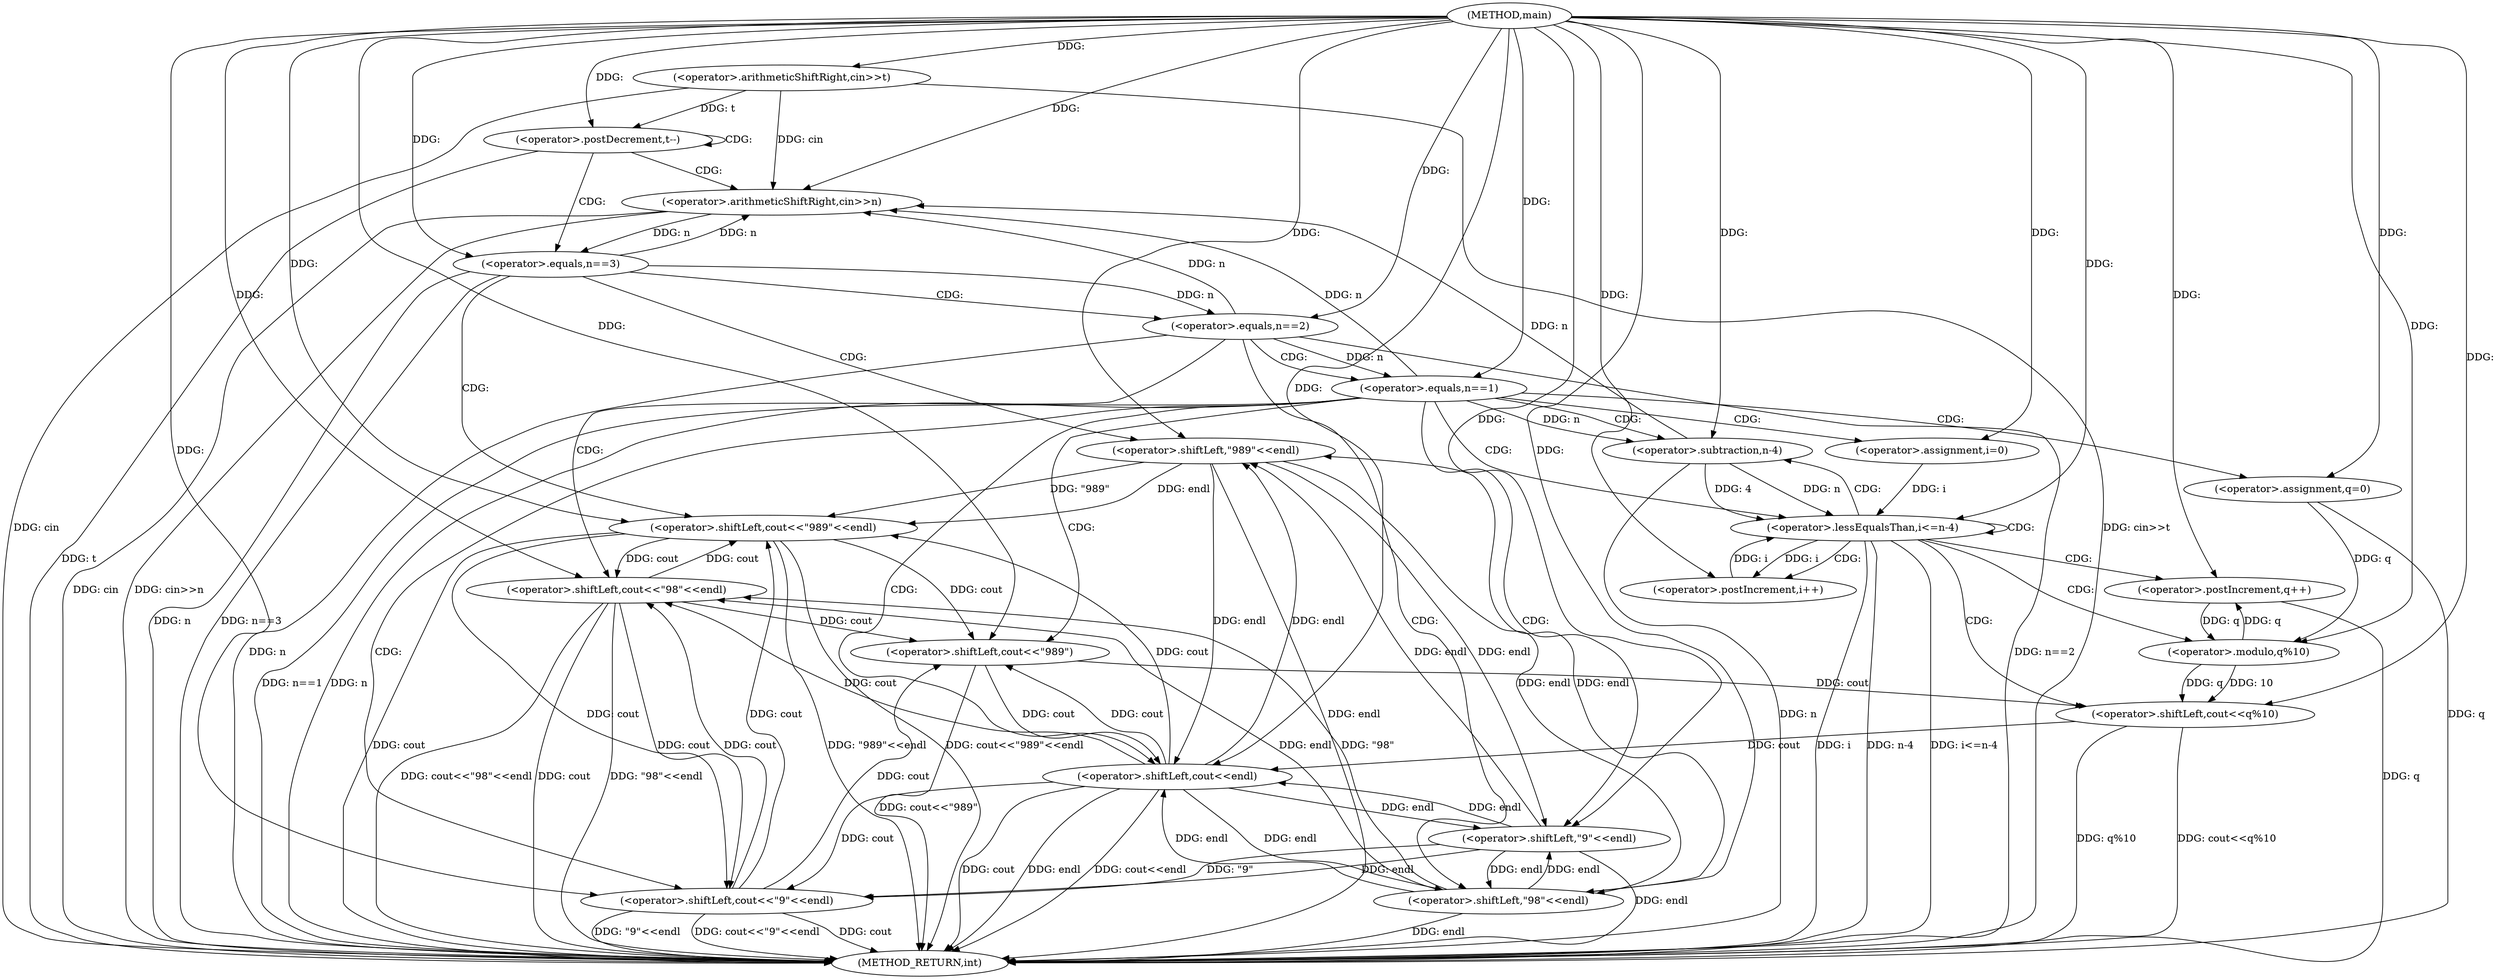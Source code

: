 digraph "main" {  
"1000101" [label = "(METHOD,main)" ]
"1000179" [label = "(METHOD_RETURN,int)" ]
"1000104" [label = "(<operator>.arithmeticShiftRight,cin>>t)" ]
"1000108" [label = "(<operator>.postDecrement,t--)" ]
"1000112" [label = "(<operator>.arithmeticShiftRight,cin>>n)" ]
"1000116" [label = "(<operator>.equals,n==3)" ]
"1000120" [label = "(<operator>.shiftLeft,cout<<\"989\"<<endl)" ]
"1000127" [label = "(<operator>.equals,n==2)" ]
"1000122" [label = "(<operator>.shiftLeft,\"989\"<<endl)" ]
"1000131" [label = "(<operator>.shiftLeft,cout<<\"98\"<<endl)" ]
"1000138" [label = "(<operator>.equals,n==1)" ]
"1000133" [label = "(<operator>.shiftLeft,\"98\"<<endl)" ]
"1000142" [label = "(<operator>.shiftLeft,cout<<\"9\"<<endl)" ]
"1000150" [label = "(<operator>.assignment,q=0)" ]
"1000153" [label = "(<operator>.shiftLeft,cout<<\"989\")" ]
"1000176" [label = "(<operator>.shiftLeft,cout<<endl)" ]
"1000144" [label = "(<operator>.shiftLeft,\"9\"<<endl)" ]
"1000158" [label = "(<operator>.assignment,i=0)" ]
"1000161" [label = "(<operator>.lessEqualsThan,i<=n-4)" ]
"1000166" [label = "(<operator>.postIncrement,i++)" ]
"1000169" [label = "(<operator>.shiftLeft,cout<<q%10)" ]
"1000174" [label = "(<operator>.postIncrement,q++)" ]
"1000163" [label = "(<operator>.subtraction,n-4)" ]
"1000171" [label = "(<operator>.modulo,q%10)" ]
  "1000104" -> "1000179"  [ label = "DDG: cin"] 
  "1000104" -> "1000179"  [ label = "DDG: cin>>t"] 
  "1000108" -> "1000179"  [ label = "DDG: t"] 
  "1000112" -> "1000179"  [ label = "DDG: cin"] 
  "1000112" -> "1000179"  [ label = "DDG: cin>>n"] 
  "1000116" -> "1000179"  [ label = "DDG: n"] 
  "1000116" -> "1000179"  [ label = "DDG: n==3"] 
  "1000127" -> "1000179"  [ label = "DDG: n"] 
  "1000127" -> "1000179"  [ label = "DDG: n==2"] 
  "1000138" -> "1000179"  [ label = "DDG: n"] 
  "1000138" -> "1000179"  [ label = "DDG: n==1"] 
  "1000150" -> "1000179"  [ label = "DDG: q"] 
  "1000153" -> "1000179"  [ label = "DDG: cout<<\"989\""] 
  "1000161" -> "1000179"  [ label = "DDG: i"] 
  "1000163" -> "1000179"  [ label = "DDG: n"] 
  "1000161" -> "1000179"  [ label = "DDG: n-4"] 
  "1000161" -> "1000179"  [ label = "DDG: i<=n-4"] 
  "1000176" -> "1000179"  [ label = "DDG: cout"] 
  "1000176" -> "1000179"  [ label = "DDG: endl"] 
  "1000176" -> "1000179"  [ label = "DDG: cout<<endl"] 
  "1000169" -> "1000179"  [ label = "DDG: q%10"] 
  "1000169" -> "1000179"  [ label = "DDG: cout<<q%10"] 
  "1000174" -> "1000179"  [ label = "DDG: q"] 
  "1000142" -> "1000179"  [ label = "DDG: cout"] 
  "1000144" -> "1000179"  [ label = "DDG: endl"] 
  "1000142" -> "1000179"  [ label = "DDG: \"9\"<<endl"] 
  "1000142" -> "1000179"  [ label = "DDG: cout<<\"9\"<<endl"] 
  "1000131" -> "1000179"  [ label = "DDG: cout"] 
  "1000133" -> "1000179"  [ label = "DDG: endl"] 
  "1000131" -> "1000179"  [ label = "DDG: \"98\"<<endl"] 
  "1000131" -> "1000179"  [ label = "DDG: cout<<\"98\"<<endl"] 
  "1000120" -> "1000179"  [ label = "DDG: cout"] 
  "1000122" -> "1000179"  [ label = "DDG: endl"] 
  "1000120" -> "1000179"  [ label = "DDG: \"989\"<<endl"] 
  "1000120" -> "1000179"  [ label = "DDG: cout<<\"989\"<<endl"] 
  "1000101" -> "1000104"  [ label = "DDG: "] 
  "1000104" -> "1000108"  [ label = "DDG: t"] 
  "1000101" -> "1000108"  [ label = "DDG: "] 
  "1000104" -> "1000112"  [ label = "DDG: cin"] 
  "1000101" -> "1000112"  [ label = "DDG: "] 
  "1000116" -> "1000112"  [ label = "DDG: n"] 
  "1000127" -> "1000112"  [ label = "DDG: n"] 
  "1000138" -> "1000112"  [ label = "DDG: n"] 
  "1000163" -> "1000112"  [ label = "DDG: n"] 
  "1000112" -> "1000116"  [ label = "DDG: n"] 
  "1000101" -> "1000116"  [ label = "DDG: "] 
  "1000176" -> "1000120"  [ label = "DDG: cout"] 
  "1000142" -> "1000120"  [ label = "DDG: cout"] 
  "1000131" -> "1000120"  [ label = "DDG: cout"] 
  "1000101" -> "1000120"  [ label = "DDG: "] 
  "1000122" -> "1000120"  [ label = "DDG: \"989\""] 
  "1000122" -> "1000120"  [ label = "DDG: endl"] 
  "1000101" -> "1000122"  [ label = "DDG: "] 
  "1000176" -> "1000122"  [ label = "DDG: endl"] 
  "1000144" -> "1000122"  [ label = "DDG: endl"] 
  "1000133" -> "1000122"  [ label = "DDG: endl"] 
  "1000116" -> "1000127"  [ label = "DDG: n"] 
  "1000101" -> "1000127"  [ label = "DDG: "] 
  "1000176" -> "1000131"  [ label = "DDG: cout"] 
  "1000142" -> "1000131"  [ label = "DDG: cout"] 
  "1000120" -> "1000131"  [ label = "DDG: cout"] 
  "1000101" -> "1000131"  [ label = "DDG: "] 
  "1000133" -> "1000131"  [ label = "DDG: endl"] 
  "1000133" -> "1000131"  [ label = "DDG: \"98\""] 
  "1000101" -> "1000133"  [ label = "DDG: "] 
  "1000176" -> "1000133"  [ label = "DDG: endl"] 
  "1000144" -> "1000133"  [ label = "DDG: endl"] 
  "1000122" -> "1000133"  [ label = "DDG: endl"] 
  "1000127" -> "1000138"  [ label = "DDG: n"] 
  "1000101" -> "1000138"  [ label = "DDG: "] 
  "1000176" -> "1000142"  [ label = "DDG: cout"] 
  "1000131" -> "1000142"  [ label = "DDG: cout"] 
  "1000120" -> "1000142"  [ label = "DDG: cout"] 
  "1000101" -> "1000142"  [ label = "DDG: "] 
  "1000144" -> "1000142"  [ label = "DDG: endl"] 
  "1000144" -> "1000142"  [ label = "DDG: \"9\""] 
  "1000101" -> "1000150"  [ label = "DDG: "] 
  "1000101" -> "1000144"  [ label = "DDG: "] 
  "1000176" -> "1000144"  [ label = "DDG: endl"] 
  "1000133" -> "1000144"  [ label = "DDG: endl"] 
  "1000122" -> "1000144"  [ label = "DDG: endl"] 
  "1000176" -> "1000153"  [ label = "DDG: cout"] 
  "1000142" -> "1000153"  [ label = "DDG: cout"] 
  "1000131" -> "1000153"  [ label = "DDG: cout"] 
  "1000120" -> "1000153"  [ label = "DDG: cout"] 
  "1000101" -> "1000153"  [ label = "DDG: "] 
  "1000101" -> "1000158"  [ label = "DDG: "] 
  "1000153" -> "1000176"  [ label = "DDG: cout"] 
  "1000169" -> "1000176"  [ label = "DDG: cout"] 
  "1000101" -> "1000176"  [ label = "DDG: "] 
  "1000144" -> "1000176"  [ label = "DDG: endl"] 
  "1000133" -> "1000176"  [ label = "DDG: endl"] 
  "1000122" -> "1000176"  [ label = "DDG: endl"] 
  "1000158" -> "1000161"  [ label = "DDG: i"] 
  "1000166" -> "1000161"  [ label = "DDG: i"] 
  "1000101" -> "1000161"  [ label = "DDG: "] 
  "1000163" -> "1000161"  [ label = "DDG: n"] 
  "1000163" -> "1000161"  [ label = "DDG: 4"] 
  "1000161" -> "1000166"  [ label = "DDG: i"] 
  "1000101" -> "1000166"  [ label = "DDG: "] 
  "1000138" -> "1000163"  [ label = "DDG: n"] 
  "1000101" -> "1000163"  [ label = "DDG: "] 
  "1000153" -> "1000169"  [ label = "DDG: cout"] 
  "1000101" -> "1000169"  [ label = "DDG: "] 
  "1000171" -> "1000169"  [ label = "DDG: q"] 
  "1000171" -> "1000169"  [ label = "DDG: 10"] 
  "1000171" -> "1000174"  [ label = "DDG: q"] 
  "1000101" -> "1000174"  [ label = "DDG: "] 
  "1000150" -> "1000171"  [ label = "DDG: q"] 
  "1000174" -> "1000171"  [ label = "DDG: q"] 
  "1000101" -> "1000171"  [ label = "DDG: "] 
  "1000108" -> "1000112"  [ label = "CDG: "] 
  "1000108" -> "1000116"  [ label = "CDG: "] 
  "1000108" -> "1000108"  [ label = "CDG: "] 
  "1000116" -> "1000127"  [ label = "CDG: "] 
  "1000116" -> "1000122"  [ label = "CDG: "] 
  "1000116" -> "1000120"  [ label = "CDG: "] 
  "1000127" -> "1000133"  [ label = "CDG: "] 
  "1000127" -> "1000131"  [ label = "CDG: "] 
  "1000127" -> "1000138"  [ label = "CDG: "] 
  "1000138" -> "1000153"  [ label = "CDG: "] 
  "1000138" -> "1000142"  [ label = "CDG: "] 
  "1000138" -> "1000161"  [ label = "CDG: "] 
  "1000138" -> "1000150"  [ label = "CDG: "] 
  "1000138" -> "1000144"  [ label = "CDG: "] 
  "1000138" -> "1000163"  [ label = "CDG: "] 
  "1000138" -> "1000158"  [ label = "CDG: "] 
  "1000138" -> "1000176"  [ label = "CDG: "] 
  "1000161" -> "1000174"  [ label = "CDG: "] 
  "1000161" -> "1000161"  [ label = "CDG: "] 
  "1000161" -> "1000166"  [ label = "CDG: "] 
  "1000161" -> "1000169"  [ label = "CDG: "] 
  "1000161" -> "1000163"  [ label = "CDG: "] 
  "1000161" -> "1000171"  [ label = "CDG: "] 
}

